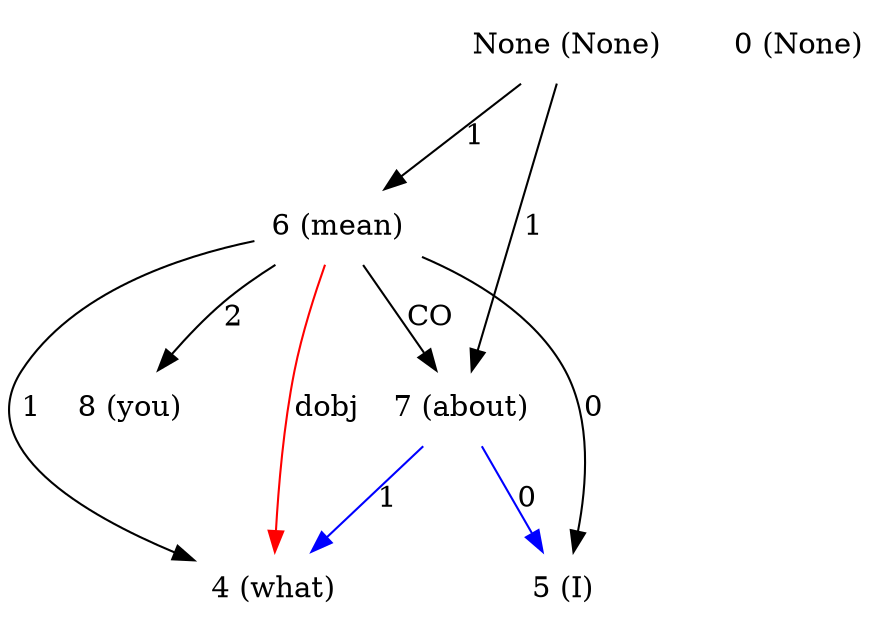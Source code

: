 digraph G{
edge [dir=forward]
node [shape=plaintext]

None [label="None (None)"]
None -> 6 [label="1"]
None -> 7 [label="1"]
0 [label="0 (None)"]
4 [label="4 (what)"]
6 -> 4 [label="dobj", color="red"]
5 [label="5 (I)"]
6 [label="6 (mean)"]
6 -> 4 [label="1"]
6 -> 5 [label="0"]
6 -> 8 [label="2"]
6 -> 7 [label="CO"]
7 [label="7 (about)"]
7 -> 4 [label="1", color="blue"]
7 -> 5 [label="0", color="blue"]
8 [label="8 (you)"]
}
